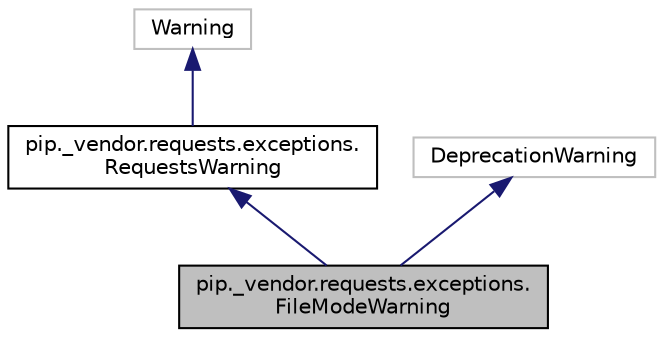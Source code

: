 digraph "pip._vendor.requests.exceptions.FileModeWarning"
{
  edge [fontname="Helvetica",fontsize="10",labelfontname="Helvetica",labelfontsize="10"];
  node [fontname="Helvetica",fontsize="10",shape=record];
  Node4 [label="pip._vendor.requests.exceptions.\lFileModeWarning",height=0.2,width=0.4,color="black", fillcolor="grey75", style="filled", fontcolor="black"];
  Node5 -> Node4 [dir="back",color="midnightblue",fontsize="10",style="solid",fontname="Helvetica"];
  Node5 [label="pip._vendor.requests.exceptions.\lRequestsWarning",height=0.2,width=0.4,color="black", fillcolor="white", style="filled",URL="$classpip_1_1__vendor_1_1requests_1_1exceptions_1_1_requests_warning.html"];
  Node6 -> Node5 [dir="back",color="midnightblue",fontsize="10",style="solid",fontname="Helvetica"];
  Node6 [label="Warning",height=0.2,width=0.4,color="grey75", fillcolor="white", style="filled"];
  Node7 -> Node4 [dir="back",color="midnightblue",fontsize="10",style="solid",fontname="Helvetica"];
  Node7 [label="DeprecationWarning",height=0.2,width=0.4,color="grey75", fillcolor="white", style="filled"];
}
